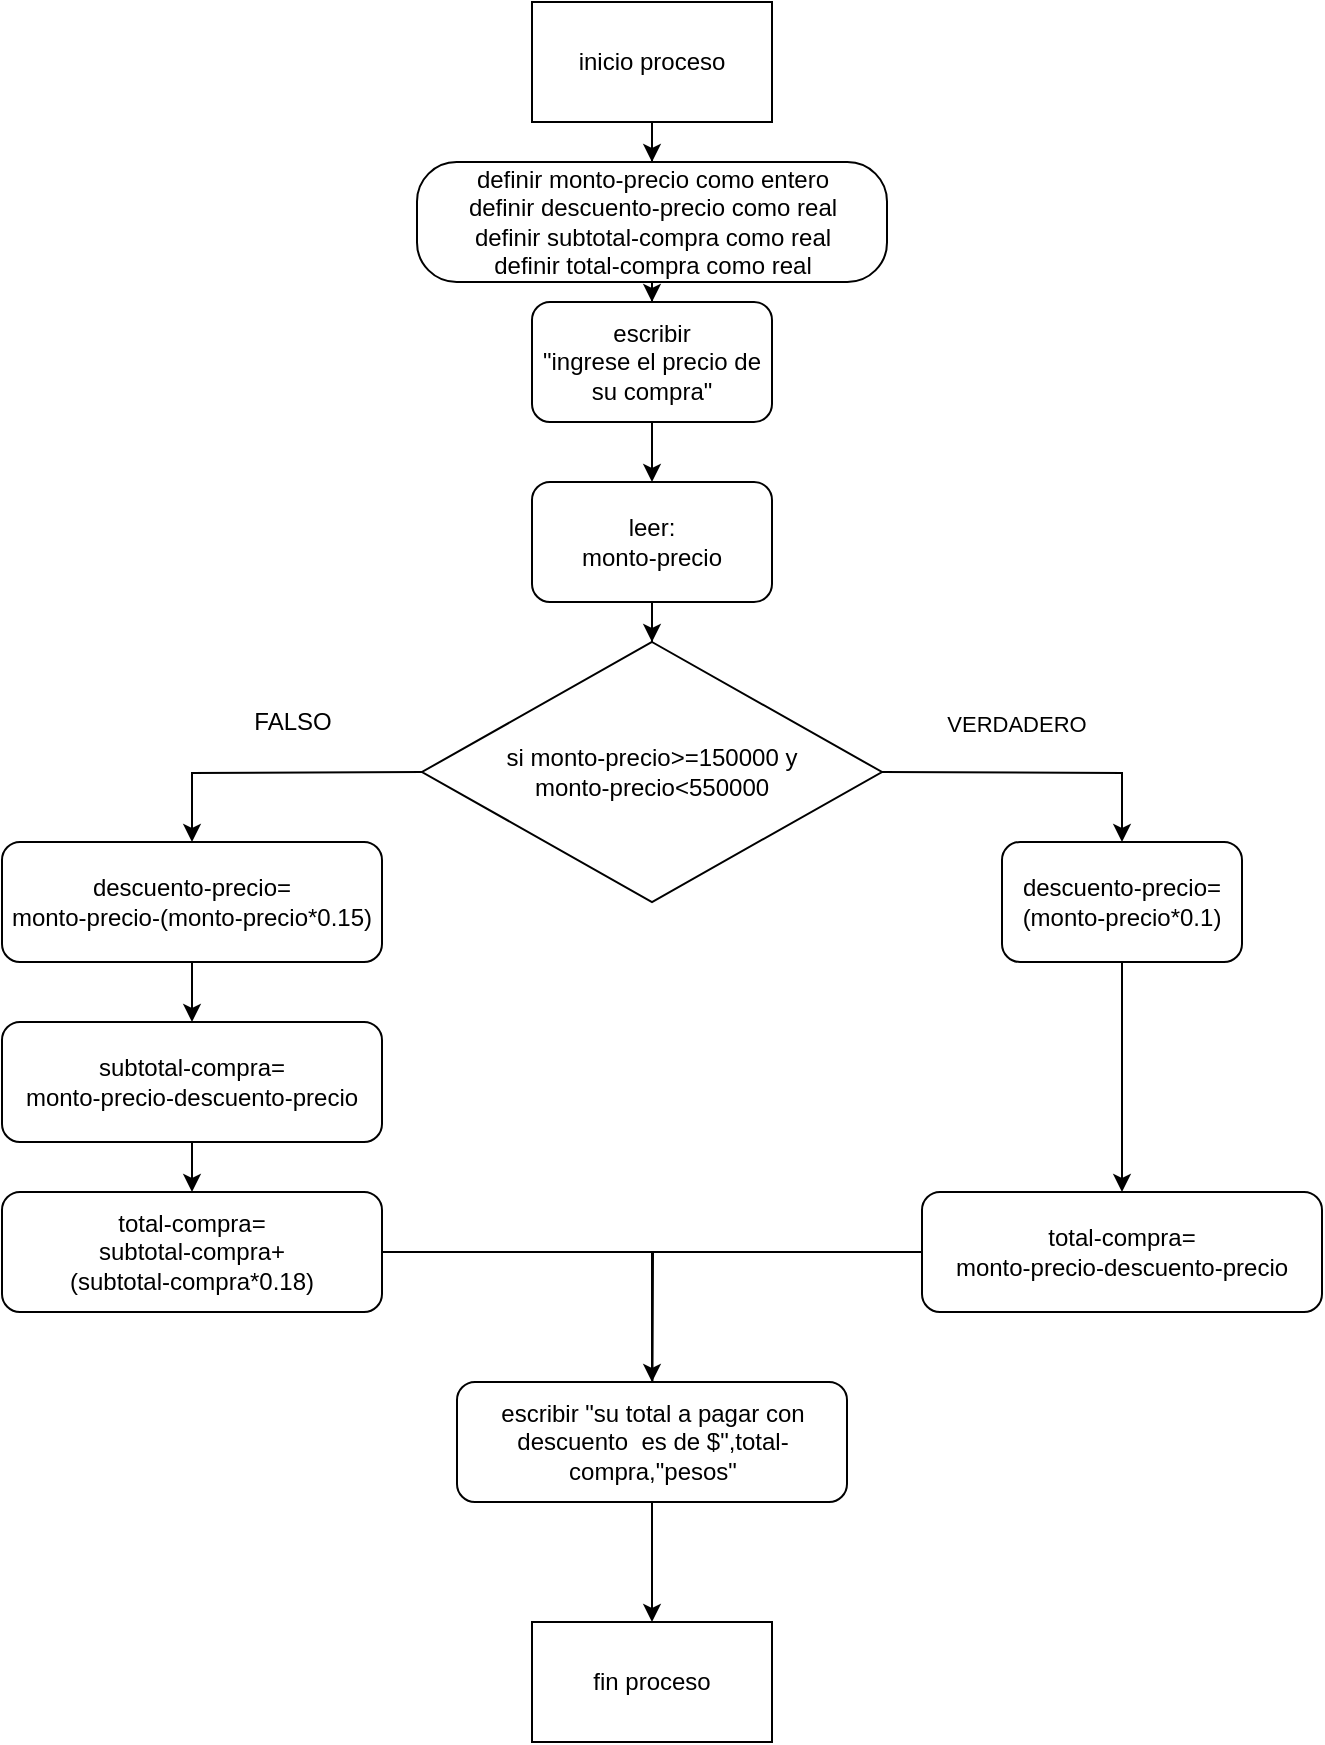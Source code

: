 <mxfile version="17.4.6" type="device"><diagram id="Rhw8ladY6aBl3VQ8bG13" name="Page-1"><mxGraphModel dx="1422" dy="737" grid="1" gridSize="10" guides="1" tooltips="1" connect="1" arrows="1" fold="1" page="1" pageScale="1" pageWidth="827" pageHeight="1169" math="0" shadow="0"><root><mxCell id="0"/><mxCell id="1" parent="0"/><mxCell id="7gD4pRgnzMLTIcsFRXDF-6" style="edgeStyle=orthogonalEdgeStyle;rounded=0;orthogonalLoop=1;jettySize=auto;html=1;" parent="1" source="7gD4pRgnzMLTIcsFRXDF-1" target="7gD4pRgnzMLTIcsFRXDF-3" edge="1"><mxGeometry relative="1" as="geometry"/></mxCell><mxCell id="7gD4pRgnzMLTIcsFRXDF-1" value="inicio proceso" style="rounded=0;whiteSpace=wrap;html=1;" parent="1" vertex="1"><mxGeometry x="395" y="10" width="120" height="60" as="geometry"/></mxCell><mxCell id="7gD4pRgnzMLTIcsFRXDF-2" value="fin proceso" style="rounded=0;whiteSpace=wrap;html=1;" parent="1" vertex="1"><mxGeometry x="395" y="820" width="120" height="60" as="geometry"/></mxCell><mxCell id="7gD4pRgnzMLTIcsFRXDF-7" style="edgeStyle=orthogonalEdgeStyle;rounded=0;orthogonalLoop=1;jettySize=auto;html=1;entryX=0.5;entryY=0;entryDx=0;entryDy=0;" parent="1" source="7gD4pRgnzMLTIcsFRXDF-3" target="7gD4pRgnzMLTIcsFRXDF-29" edge="1"><mxGeometry relative="1" as="geometry"/></mxCell><mxCell id="7gD4pRgnzMLTIcsFRXDF-3" value="definir monto-precio como entero&lt;br&gt;definir descuento-precio como real&lt;br&gt;definir subtotal-compra como real&lt;br&gt;definir total-compra como real" style="rounded=1;whiteSpace=wrap;html=1;arcSize=33;" parent="1" vertex="1"><mxGeometry x="337.5" y="90" width="235" height="60" as="geometry"/></mxCell><mxCell id="7gD4pRgnzMLTIcsFRXDF-11" style="edgeStyle=orthogonalEdgeStyle;rounded=0;orthogonalLoop=1;jettySize=auto;html=1;entryX=0.5;entryY=0;entryDx=0;entryDy=0;" parent="1" target="7gD4pRgnzMLTIcsFRXDF-20" edge="1"><mxGeometry relative="1" as="geometry"><mxPoint x="340" y="395" as="sourcePoint"/></mxGeometry></mxCell><mxCell id="7gD4pRgnzMLTIcsFRXDF-12" style="edgeStyle=orthogonalEdgeStyle;rounded=0;orthogonalLoop=1;jettySize=auto;html=1;entryX=0.5;entryY=0;entryDx=0;entryDy=0;" parent="1" target="7gD4pRgnzMLTIcsFRXDF-22" edge="1"><mxGeometry relative="1" as="geometry"><mxPoint x="570" y="395" as="sourcePoint"/></mxGeometry></mxCell><mxCell id="7gD4pRgnzMLTIcsFRXDF-13" value="VERDADERO" style="edgeLabel;html=1;align=center;verticalAlign=middle;resizable=0;points=[];" parent="7gD4pRgnzMLTIcsFRXDF-12" vertex="1" connectable="0"><mxGeometry x="0.616" y="-2" relative="1" as="geometry"><mxPoint x="-51" y="-30" as="offset"/></mxGeometry></mxCell><mxCell id="7gD4pRgnzMLTIcsFRXDF-4" value="si monto-precio&amp;gt;=150000 y &lt;br&gt;monto-precio&amp;lt;550000" style="rhombus;whiteSpace=wrap;html=1;" parent="1" vertex="1"><mxGeometry x="340" y="330" width="230" height="130" as="geometry"/></mxCell><mxCell id="7gD4pRgnzMLTIcsFRXDF-8" style="edgeStyle=orthogonalEdgeStyle;rounded=0;orthogonalLoop=1;jettySize=auto;html=1;entryX=0.5;entryY=0;entryDx=0;entryDy=0;" parent="1" source="7gD4pRgnzMLTIcsFRXDF-5" target="7gD4pRgnzMLTIcsFRXDF-4" edge="1"><mxGeometry relative="1" as="geometry"/></mxCell><mxCell id="7gD4pRgnzMLTIcsFRXDF-5" value="leer:&lt;br&gt;monto-precio" style="rounded=1;whiteSpace=wrap;html=1;" parent="1" vertex="1"><mxGeometry x="395" y="250" width="120" height="60" as="geometry"/></mxCell><mxCell id="7gD4pRgnzMLTIcsFRXDF-26" style="edgeStyle=orthogonalEdgeStyle;rounded=0;orthogonalLoop=1;jettySize=auto;html=1;entryX=0.5;entryY=0;entryDx=0;entryDy=0;" parent="1" source="7gD4pRgnzMLTIcsFRXDF-9" target="7gD4pRgnzMLTIcsFRXDF-25" edge="1"><mxGeometry relative="1" as="geometry"/></mxCell><mxCell id="7gD4pRgnzMLTIcsFRXDF-9" value="total-compra=&lt;br&gt;subtotal-compra+&lt;br&gt;(subtotal-compra*0.18)" style="rounded=1;whiteSpace=wrap;html=1;" parent="1" vertex="1"><mxGeometry x="130" y="605" width="190" height="60" as="geometry"/></mxCell><mxCell id="7gD4pRgnzMLTIcsFRXDF-27" style="edgeStyle=orthogonalEdgeStyle;rounded=0;orthogonalLoop=1;jettySize=auto;html=1;" parent="1" source="7gD4pRgnzMLTIcsFRXDF-10" edge="1"><mxGeometry relative="1" as="geometry"><mxPoint x="455" y="750" as="targetPoint"/></mxGeometry></mxCell><mxCell id="7gD4pRgnzMLTIcsFRXDF-10" value="total-compra=&lt;br&gt;monto-precio-descuento-precio" style="rounded=1;whiteSpace=wrap;html=1;" parent="1" vertex="1"><mxGeometry x="590" y="605" width="200" height="60" as="geometry"/></mxCell><mxCell id="7gD4pRgnzMLTIcsFRXDF-15" value="FALSO" style="text;html=1;align=center;verticalAlign=middle;resizable=0;points=[];autosize=1;strokeColor=none;fillColor=none;" parent="1" vertex="1"><mxGeometry x="250" y="360" width="50" height="20" as="geometry"/></mxCell><mxCell id="7gD4pRgnzMLTIcsFRXDF-17" style="edgeStyle=orthogonalEdgeStyle;rounded=0;orthogonalLoop=1;jettySize=auto;html=1;entryX=0.5;entryY=0;entryDx=0;entryDy=0;" parent="1" source="7gD4pRgnzMLTIcsFRXDF-16" target="7gD4pRgnzMLTIcsFRXDF-9" edge="1"><mxGeometry relative="1" as="geometry"/></mxCell><mxCell id="7gD4pRgnzMLTIcsFRXDF-16" value="subtotal-compra=&lt;br&gt;monto-precio-descuento-precio" style="rounded=1;whiteSpace=wrap;html=1;" parent="1" vertex="1"><mxGeometry x="130" y="520" width="190" height="60" as="geometry"/></mxCell><mxCell id="7gD4pRgnzMLTIcsFRXDF-21" style="edgeStyle=orthogonalEdgeStyle;rounded=0;orthogonalLoop=1;jettySize=auto;html=1;entryX=0.5;entryY=0;entryDx=0;entryDy=0;" parent="1" source="7gD4pRgnzMLTIcsFRXDF-20" target="7gD4pRgnzMLTIcsFRXDF-16" edge="1"><mxGeometry relative="1" as="geometry"/></mxCell><mxCell id="7gD4pRgnzMLTIcsFRXDF-20" value="descuento-precio=&lt;br&gt;monto-precio-(monto-precio*0.15)" style="rounded=1;whiteSpace=wrap;html=1;" parent="1" vertex="1"><mxGeometry x="130" y="430" width="190" height="60" as="geometry"/></mxCell><mxCell id="7gD4pRgnzMLTIcsFRXDF-24" style="edgeStyle=orthogonalEdgeStyle;rounded=0;orthogonalLoop=1;jettySize=auto;html=1;entryX=0.5;entryY=0;entryDx=0;entryDy=0;" parent="1" source="7gD4pRgnzMLTIcsFRXDF-22" target="7gD4pRgnzMLTIcsFRXDF-10" edge="1"><mxGeometry relative="1" as="geometry"><mxPoint x="690" y="520" as="targetPoint"/></mxGeometry></mxCell><mxCell id="7gD4pRgnzMLTIcsFRXDF-22" value="descuento-precio=(monto-precio*0.1)" style="rounded=1;whiteSpace=wrap;html=1;" parent="1" vertex="1"><mxGeometry x="630" y="430" width="120" height="60" as="geometry"/></mxCell><mxCell id="7gD4pRgnzMLTIcsFRXDF-28" style="edgeStyle=orthogonalEdgeStyle;rounded=0;orthogonalLoop=1;jettySize=auto;html=1;" parent="1" source="7gD4pRgnzMLTIcsFRXDF-25" target="7gD4pRgnzMLTIcsFRXDF-2" edge="1"><mxGeometry relative="1" as="geometry"/></mxCell><mxCell id="7gD4pRgnzMLTIcsFRXDF-25" value="escribir &quot;su total a pagar con descuento&amp;nbsp; es de $&quot;,total-compra,&quot;pesos&quot;" style="rounded=1;whiteSpace=wrap;html=1;" parent="1" vertex="1"><mxGeometry x="357.5" y="700" width="195" height="60" as="geometry"/></mxCell><mxCell id="7gD4pRgnzMLTIcsFRXDF-30" style="edgeStyle=orthogonalEdgeStyle;rounded=0;orthogonalLoop=1;jettySize=auto;html=1;" parent="1" source="7gD4pRgnzMLTIcsFRXDF-29" target="7gD4pRgnzMLTIcsFRXDF-5" edge="1"><mxGeometry relative="1" as="geometry"/></mxCell><mxCell id="7gD4pRgnzMLTIcsFRXDF-29" value="escribir&lt;br&gt;&quot;ingrese el precio de su compra&quot;" style="rounded=1;whiteSpace=wrap;html=1;" parent="1" vertex="1"><mxGeometry x="395" y="160" width="120" height="60" as="geometry"/></mxCell></root></mxGraphModel></diagram></mxfile>